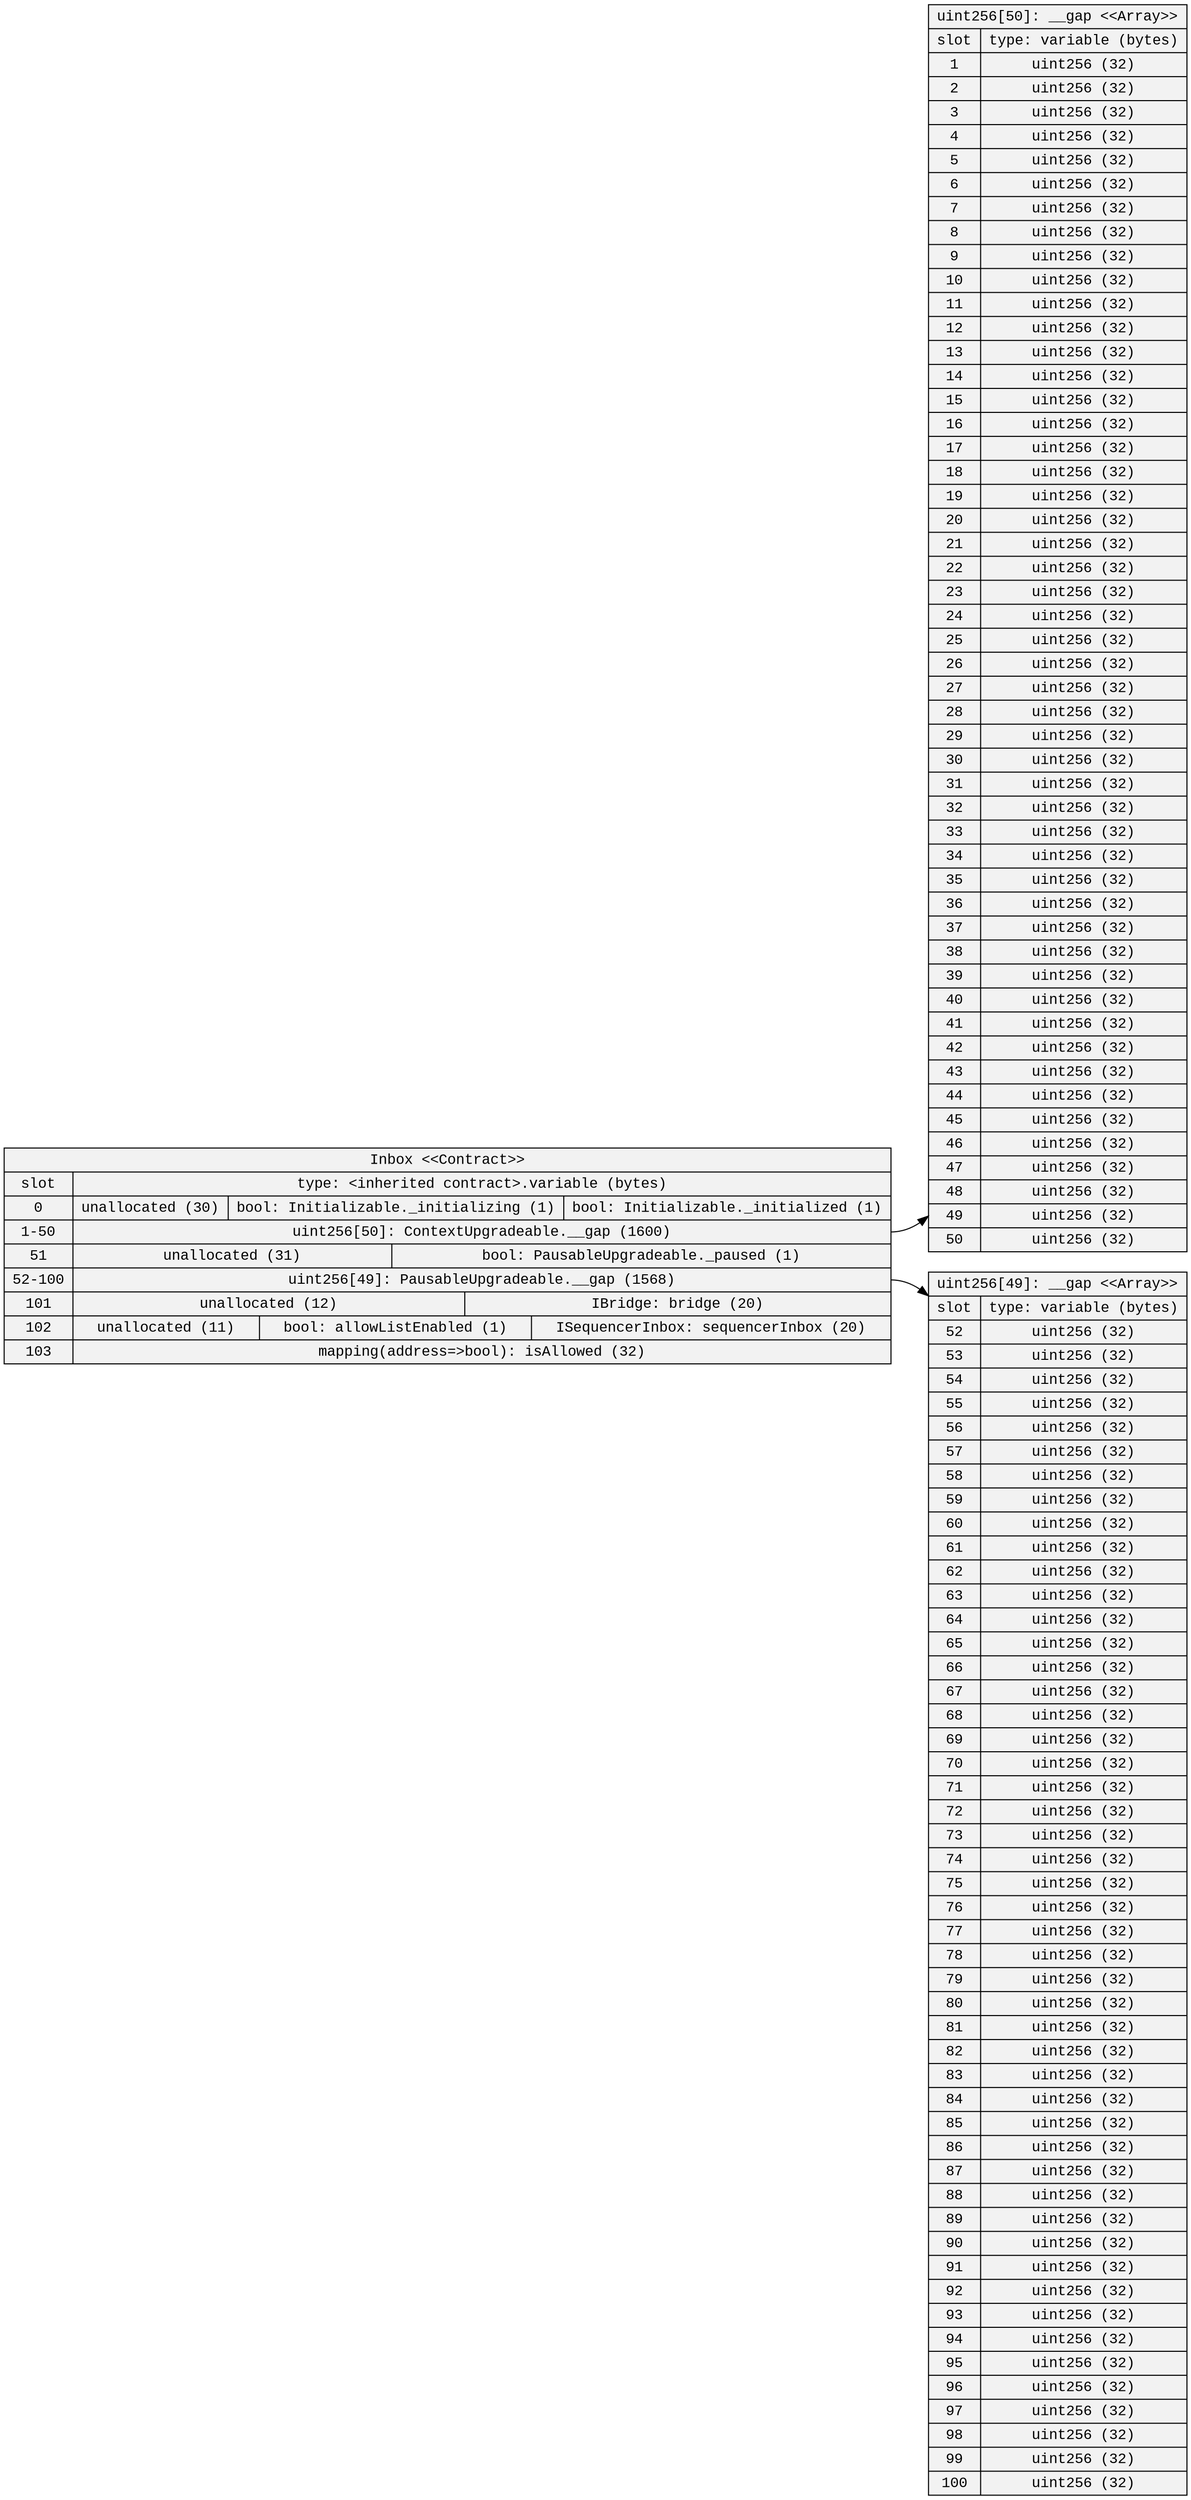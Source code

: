 
digraph StorageDiagram {
rankdir=LR
color=black
arrowhead=open
node [shape=record, style=filled, fillcolor=gray95 fontname="Courier New"]
3 [label="Inbox \<\<Contract\>\>\n | {{ slot| 0 | 1-50 | 51 | 52-100 | 101 | 102 | 103 } | { type: \<inherited contract\>.variable (bytes) | {  unallocated (30)  |  bool: Initializable._initializing (1)  |  bool: Initializable._initialized (1) } | { <53> uint256[50]: ContextUpgradeable.__gap (1600) } | {  unallocated (31)  |  bool: PausableUpgradeable._paused (1) } | { <104> uint256[49]: PausableUpgradeable.__gap (1568) } | {  unallocated (12)  |  IBridge: bridge (20) } | {  unallocated (11)  |  bool: allowListEnabled (1)  |  ISequencerInbox: sequencerInbox (20) } | {  mapping\(address=\>bool\): isAllowed (32) }}}"]

1 [label="uint256[50]: __gap \<\<Array\>\>\n | {{ slot| 1 | 2 | 3 | 4 | 5 | 6 | 7 | 8 | 9 | 10 | 11 | 12 | 13 | 14 | 15 | 16 | 17 | 18 | 19 | 20 | 21 | 22 | 23 | 24 | 25 | 26 | 27 | 28 | 29 | 30 | 31 | 32 | 33 | 34 | 35 | 36 | 37 | 38 | 39 | 40 | 41 | 42 | 43 | 44 | 45 | 46 | 47 | 48 | 49 | 50 } | { type: variable (bytes) | {  uint256 (32) } | {  uint256 (32) } | {  uint256 (32) } | {  uint256 (32) } | {  uint256 (32) } | {  uint256 (32) } | {  uint256 (32) } | {  uint256 (32) } | {  uint256 (32) } | {  uint256 (32) } | {  uint256 (32) } | {  uint256 (32) } | {  uint256 (32) } | {  uint256 (32) } | {  uint256 (32) } | {  uint256 (32) } | {  uint256 (32) } | {  uint256 (32) } | {  uint256 (32) } | {  uint256 (32) } | {  uint256 (32) } | {  uint256 (32) } | {  uint256 (32) } | {  uint256 (32) } | {  uint256 (32) } | {  uint256 (32) } | {  uint256 (32) } | {  uint256 (32) } | {  uint256 (32) } | {  uint256 (32) } | {  uint256 (32) } | {  uint256 (32) } | {  uint256 (32) } | {  uint256 (32) } | {  uint256 (32) } | {  uint256 (32) } | {  uint256 (32) } | {  uint256 (32) } | {  uint256 (32) } | {  uint256 (32) } | {  uint256 (32) } | {  uint256 (32) } | {  uint256 (32) } | {  uint256 (32) } | {  uint256 (32) } | {  uint256 (32) } | {  uint256 (32) } | {  uint256 (32) } | {  uint256 (32) } | {  uint256 (32) }}}"]

2 [label="uint256[49]: __gap \<\<Array\>\>\n | {{ slot| 52 | 53 | 54 | 55 | 56 | 57 | 58 | 59 | 60 | 61 | 62 | 63 | 64 | 65 | 66 | 67 | 68 | 69 | 70 | 71 | 72 | 73 | 74 | 75 | 76 | 77 | 78 | 79 | 80 | 81 | 82 | 83 | 84 | 85 | 86 | 87 | 88 | 89 | 90 | 91 | 92 | 93 | 94 | 95 | 96 | 97 | 98 | 99 | 100 } | { type: variable (bytes) | {  uint256 (32) } | {  uint256 (32) } | {  uint256 (32) } | {  uint256 (32) } | {  uint256 (32) } | {  uint256 (32) } | {  uint256 (32) } | {  uint256 (32) } | {  uint256 (32) } | {  uint256 (32) } | {  uint256 (32) } | {  uint256 (32) } | {  uint256 (32) } | {  uint256 (32) } | {  uint256 (32) } | {  uint256 (32) } | {  uint256 (32) } | {  uint256 (32) } | {  uint256 (32) } | {  uint256 (32) } | {  uint256 (32) } | {  uint256 (32) } | {  uint256 (32) } | {  uint256 (32) } | {  uint256 (32) } | {  uint256 (32) } | {  uint256 (32) } | {  uint256 (32) } | {  uint256 (32) } | {  uint256 (32) } | {  uint256 (32) } | {  uint256 (32) } | {  uint256 (32) } | {  uint256 (32) } | {  uint256 (32) } | {  uint256 (32) } | {  uint256 (32) } | {  uint256 (32) } | {  uint256 (32) } | {  uint256 (32) } | {  uint256 (32) } | {  uint256 (32) } | {  uint256 (32) } | {  uint256 (32) } | {  uint256 (32) } | {  uint256 (32) } | {  uint256 (32) } | {  uint256 (32) } | {  uint256 (32) }}}"]

 3:53 -> 1
 3:104 -> 2
}